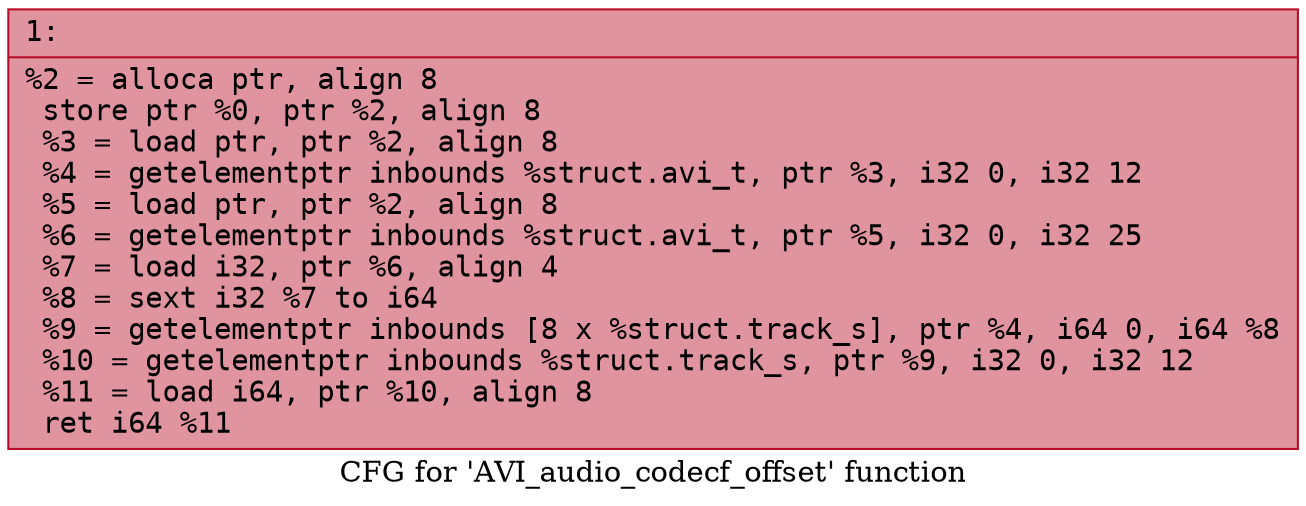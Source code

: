 digraph "CFG for 'AVI_audio_codecf_offset' function" {
	label="CFG for 'AVI_audio_codecf_offset' function";

	Node0x6000005a85a0 [shape=record,color="#b70d28ff", style=filled, fillcolor="#b70d2870" fontname="Courier",label="{1:\l|  %2 = alloca ptr, align 8\l  store ptr %0, ptr %2, align 8\l  %3 = load ptr, ptr %2, align 8\l  %4 = getelementptr inbounds %struct.avi_t, ptr %3, i32 0, i32 12\l  %5 = load ptr, ptr %2, align 8\l  %6 = getelementptr inbounds %struct.avi_t, ptr %5, i32 0, i32 25\l  %7 = load i32, ptr %6, align 4\l  %8 = sext i32 %7 to i64\l  %9 = getelementptr inbounds [8 x %struct.track_s], ptr %4, i64 0, i64 %8\l  %10 = getelementptr inbounds %struct.track_s, ptr %9, i32 0, i32 12\l  %11 = load i64, ptr %10, align 8\l  ret i64 %11\l}"];
}
